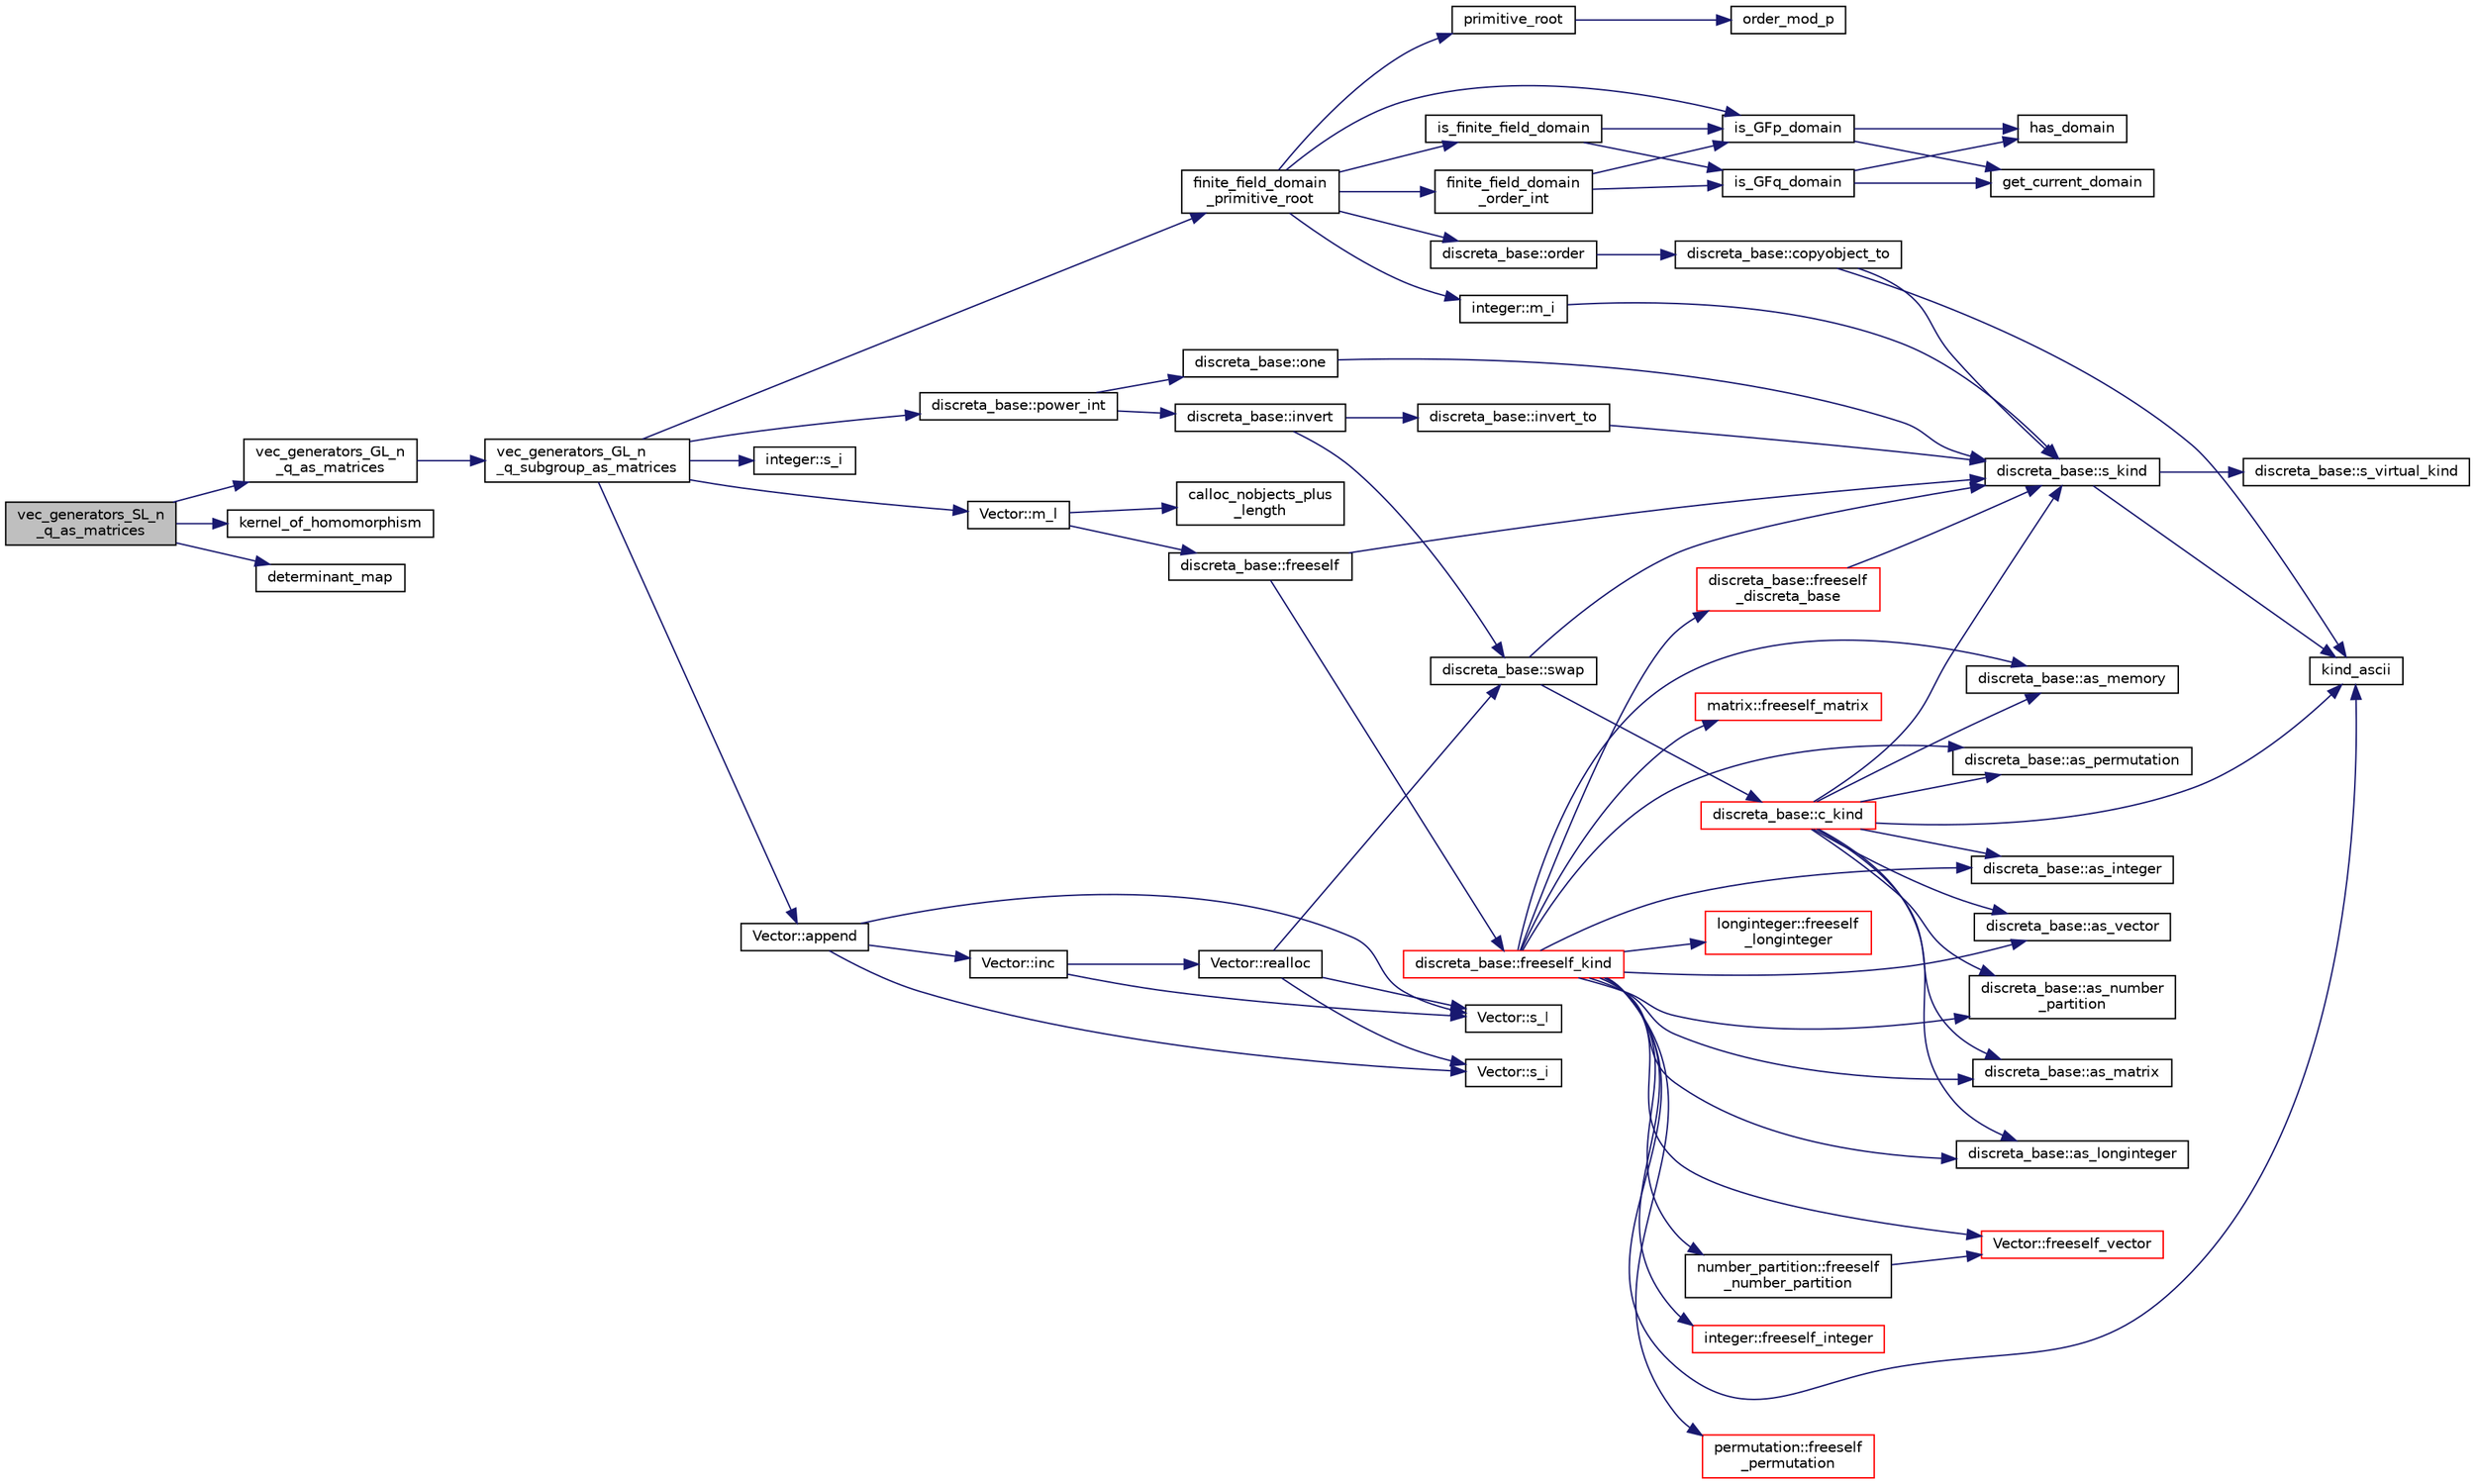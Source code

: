 digraph "vec_generators_SL_n_q_as_matrices"
{
  edge [fontname="Helvetica",fontsize="10",labelfontname="Helvetica",labelfontsize="10"];
  node [fontname="Helvetica",fontsize="10",shape=record];
  rankdir="LR";
  Node3128 [label="vec_generators_SL_n\l_q_as_matrices",height=0.2,width=0.4,color="black", fillcolor="grey75", style="filled", fontcolor="black"];
  Node3128 -> Node3129 [color="midnightblue",fontsize="10",style="solid",fontname="Helvetica"];
  Node3129 [label="vec_generators_GL_n\l_q_as_matrices",height=0.2,width=0.4,color="black", fillcolor="white", style="filled",URL="$d0/dd3/perm__group__gens_8_c.html#a16af2db378d422175df1fdf70cb02806"];
  Node3129 -> Node3130 [color="midnightblue",fontsize="10",style="solid",fontname="Helvetica"];
  Node3130 [label="vec_generators_GL_n\l_q_subgroup_as_matrices",height=0.2,width=0.4,color="black", fillcolor="white", style="filled",URL="$d0/dd3/perm__group__gens_8_c.html#a67390878e31e37836b12fa5d56e72394"];
  Node3130 -> Node3131 [color="midnightblue",fontsize="10",style="solid",fontname="Helvetica"];
  Node3131 [label="finite_field_domain\l_primitive_root",height=0.2,width=0.4,color="black", fillcolor="white", style="filled",URL="$d9/d60/discreta_8h.html#a555c8e00dea5b275e2b31616e8fc1116"];
  Node3131 -> Node3132 [color="midnightblue",fontsize="10",style="solid",fontname="Helvetica"];
  Node3132 [label="is_finite_field_domain",height=0.2,width=0.4,color="black", fillcolor="white", style="filled",URL="$db/d2f/domain_8_c.html#a77d0ace35941cfe84035c9a060972b2a"];
  Node3132 -> Node3133 [color="midnightblue",fontsize="10",style="solid",fontname="Helvetica"];
  Node3133 [label="is_GFp_domain",height=0.2,width=0.4,color="black", fillcolor="white", style="filled",URL="$db/d2f/domain_8_c.html#ab75527270302df466fc6f6e355775c13"];
  Node3133 -> Node3134 [color="midnightblue",fontsize="10",style="solid",fontname="Helvetica"];
  Node3134 [label="has_domain",height=0.2,width=0.4,color="black", fillcolor="white", style="filled",URL="$db/d2f/domain_8_c.html#af7df1c554310c6214b2900bf6ca7ac81"];
  Node3133 -> Node3135 [color="midnightblue",fontsize="10",style="solid",fontname="Helvetica"];
  Node3135 [label="get_current_domain",height=0.2,width=0.4,color="black", fillcolor="white", style="filled",URL="$db/d2f/domain_8_c.html#a80481fde3a59aaeeb648f8c5392269f7"];
  Node3132 -> Node3136 [color="midnightblue",fontsize="10",style="solid",fontname="Helvetica"];
  Node3136 [label="is_GFq_domain",height=0.2,width=0.4,color="black", fillcolor="white", style="filled",URL="$db/d2f/domain_8_c.html#af695b4599bda7a0400772172c9eeff64"];
  Node3136 -> Node3134 [color="midnightblue",fontsize="10",style="solid",fontname="Helvetica"];
  Node3136 -> Node3135 [color="midnightblue",fontsize="10",style="solid",fontname="Helvetica"];
  Node3131 -> Node3137 [color="midnightblue",fontsize="10",style="solid",fontname="Helvetica"];
  Node3137 [label="finite_field_domain\l_order_int",height=0.2,width=0.4,color="black", fillcolor="white", style="filled",URL="$db/d2f/domain_8_c.html#a377eb55f39803977750d92e3eaf7af26"];
  Node3137 -> Node3133 [color="midnightblue",fontsize="10",style="solid",fontname="Helvetica"];
  Node3137 -> Node3136 [color="midnightblue",fontsize="10",style="solid",fontname="Helvetica"];
  Node3131 -> Node3133 [color="midnightblue",fontsize="10",style="solid",fontname="Helvetica"];
  Node3131 -> Node3138 [color="midnightblue",fontsize="10",style="solid",fontname="Helvetica"];
  Node3138 [label="primitive_root",height=0.2,width=0.4,color="black", fillcolor="white", style="filled",URL="$de/dc5/algebra__and__number__theory_8h.html#a0b6f7619d12ff2c4e60b852b820b0972"];
  Node3138 -> Node3139 [color="midnightblue",fontsize="10",style="solid",fontname="Helvetica"];
  Node3139 [label="order_mod_p",height=0.2,width=0.4,color="black", fillcolor="white", style="filled",URL="$df/dda/number__theory_8_c.html#aa38aa7e68ab81726a4462995135456b2"];
  Node3131 -> Node3140 [color="midnightblue",fontsize="10",style="solid",fontname="Helvetica"];
  Node3140 [label="integer::m_i",height=0.2,width=0.4,color="black", fillcolor="white", style="filled",URL="$d0/de5/classinteger.html#a869091f0a0f35f5354c8c4a70250e8a9"];
  Node3140 -> Node3141 [color="midnightblue",fontsize="10",style="solid",fontname="Helvetica"];
  Node3141 [label="discreta_base::s_kind",height=0.2,width=0.4,color="black", fillcolor="white", style="filled",URL="$d7/d71/classdiscreta__base.html#a8a830025c74adbbc3362418a7c2ba157"];
  Node3141 -> Node3142 [color="midnightblue",fontsize="10",style="solid",fontname="Helvetica"];
  Node3142 [label="discreta_base::s_virtual_kind",height=0.2,width=0.4,color="black", fillcolor="white", style="filled",URL="$d7/d71/classdiscreta__base.html#a52778a6d6943a468be083d0785d418fb"];
  Node3141 -> Node3143 [color="midnightblue",fontsize="10",style="solid",fontname="Helvetica"];
  Node3143 [label="kind_ascii",height=0.2,width=0.4,color="black", fillcolor="white", style="filled",URL="$d9/d60/discreta_8h.html#ad0ce825a9f29bc6cec27e1b64cfe27bf"];
  Node3131 -> Node3144 [color="midnightblue",fontsize="10",style="solid",fontname="Helvetica"];
  Node3144 [label="discreta_base::order",height=0.2,width=0.4,color="black", fillcolor="white", style="filled",URL="$d7/d71/classdiscreta__base.html#a4ce6b54534e4882c48c051c03ac76e52"];
  Node3144 -> Node3145 [color="midnightblue",fontsize="10",style="solid",fontname="Helvetica"];
  Node3145 [label="discreta_base::copyobject_to",height=0.2,width=0.4,color="black", fillcolor="white", style="filled",URL="$d7/d71/classdiscreta__base.html#a33180628d9ced231267229b3564790f3"];
  Node3145 -> Node3141 [color="midnightblue",fontsize="10",style="solid",fontname="Helvetica"];
  Node3145 -> Node3143 [color="midnightblue",fontsize="10",style="solid",fontname="Helvetica"];
  Node3130 -> Node3146 [color="midnightblue",fontsize="10",style="solid",fontname="Helvetica"];
  Node3146 [label="discreta_base::power_int",height=0.2,width=0.4,color="black", fillcolor="white", style="filled",URL="$d7/d71/classdiscreta__base.html#a4b7be615dfc1a72b6c6a623325e77628"];
  Node3146 -> Node3147 [color="midnightblue",fontsize="10",style="solid",fontname="Helvetica"];
  Node3147 [label="discreta_base::invert",height=0.2,width=0.4,color="black", fillcolor="white", style="filled",URL="$d7/d71/classdiscreta__base.html#a3c415a064ce76e183f000912875dea74"];
  Node3147 -> Node3148 [color="midnightblue",fontsize="10",style="solid",fontname="Helvetica"];
  Node3148 [label="discreta_base::invert_to",height=0.2,width=0.4,color="black", fillcolor="white", style="filled",URL="$d7/d71/classdiscreta__base.html#a874a5ffb467f3896604a3c9bdf0cca50"];
  Node3148 -> Node3141 [color="midnightblue",fontsize="10",style="solid",fontname="Helvetica"];
  Node3147 -> Node3149 [color="midnightblue",fontsize="10",style="solid",fontname="Helvetica"];
  Node3149 [label="discreta_base::swap",height=0.2,width=0.4,color="black", fillcolor="white", style="filled",URL="$d7/d71/classdiscreta__base.html#a2e8acbb9d3476675dac5b6a583b0293e"];
  Node3149 -> Node3141 [color="midnightblue",fontsize="10",style="solid",fontname="Helvetica"];
  Node3149 -> Node3150 [color="midnightblue",fontsize="10",style="solid",fontname="Helvetica"];
  Node3150 [label="discreta_base::c_kind",height=0.2,width=0.4,color="red", fillcolor="white", style="filled",URL="$d7/d71/classdiscreta__base.html#adc2ff61589c2d083688e7a43f333cb62"];
  Node3150 -> Node3152 [color="midnightblue",fontsize="10",style="solid",fontname="Helvetica"];
  Node3152 [label="discreta_base::as_integer",height=0.2,width=0.4,color="black", fillcolor="white", style="filled",URL="$d7/d71/classdiscreta__base.html#a00d7691eaf874fd283d942692fe8dd26"];
  Node3150 -> Node3154 [color="midnightblue",fontsize="10",style="solid",fontname="Helvetica"];
  Node3154 [label="discreta_base::as_vector",height=0.2,width=0.4,color="black", fillcolor="white", style="filled",URL="$d7/d71/classdiscreta__base.html#a7bdd6cae39c380b128ee9e17e42cf020"];
  Node3150 -> Node3156 [color="midnightblue",fontsize="10",style="solid",fontname="Helvetica"];
  Node3156 [label="discreta_base::as_number\l_partition",height=0.2,width=0.4,color="black", fillcolor="white", style="filled",URL="$d7/d71/classdiscreta__base.html#a307aa09de0e925d46697707968ffab00"];
  Node3150 -> Node3158 [color="midnightblue",fontsize="10",style="solid",fontname="Helvetica"];
  Node3158 [label="discreta_base::as_permutation",height=0.2,width=0.4,color="black", fillcolor="white", style="filled",URL="$d7/d71/classdiscreta__base.html#aa4e72f36a82984239b12ae831e131098"];
  Node3150 -> Node3160 [color="midnightblue",fontsize="10",style="solid",fontname="Helvetica"];
  Node3160 [label="discreta_base::as_matrix",height=0.2,width=0.4,color="black", fillcolor="white", style="filled",URL="$d7/d71/classdiscreta__base.html#ae4d7f56d917a4707b838fbffde6467ff"];
  Node3150 -> Node3162 [color="midnightblue",fontsize="10",style="solid",fontname="Helvetica"];
  Node3162 [label="discreta_base::as_longinteger",height=0.2,width=0.4,color="black", fillcolor="white", style="filled",URL="$d7/d71/classdiscreta__base.html#a20a094639eb711b10c8694c51937f7cd"];
  Node3150 -> Node3164 [color="midnightblue",fontsize="10",style="solid",fontname="Helvetica"];
  Node3164 [label="discreta_base::as_memory",height=0.2,width=0.4,color="black", fillcolor="white", style="filled",URL="$d7/d71/classdiscreta__base.html#ad94b2d7dce0cd4fa22db57f6e79c4bd2"];
  Node3150 -> Node3143 [color="midnightblue",fontsize="10",style="solid",fontname="Helvetica"];
  Node3150 -> Node3141 [color="midnightblue",fontsize="10",style="solid",fontname="Helvetica"];
  Node3146 -> Node3191 [color="midnightblue",fontsize="10",style="solid",fontname="Helvetica"];
  Node3191 [label="discreta_base::one",height=0.2,width=0.4,color="black", fillcolor="white", style="filled",URL="$d7/d71/classdiscreta__base.html#a6f5d6422a0040950415db30e39dafd19"];
  Node3191 -> Node3141 [color="midnightblue",fontsize="10",style="solid",fontname="Helvetica"];
  Node3130 -> Node3192 [color="midnightblue",fontsize="10",style="solid",fontname="Helvetica"];
  Node3192 [label="integer::s_i",height=0.2,width=0.4,color="black", fillcolor="white", style="filled",URL="$d0/de5/classinteger.html#adf28e9f94d4c844adaa950deeb80b904"];
  Node3130 -> Node3193 [color="midnightblue",fontsize="10",style="solid",fontname="Helvetica"];
  Node3193 [label="Vector::m_l",height=0.2,width=0.4,color="black", fillcolor="white", style="filled",URL="$d5/db2/class_vector.html#a00f5520c2a6b4f5282a1a8bcf8ea74eb"];
  Node3193 -> Node3194 [color="midnightblue",fontsize="10",style="solid",fontname="Helvetica"];
  Node3194 [label="discreta_base::freeself",height=0.2,width=0.4,color="black", fillcolor="white", style="filled",URL="$d7/d71/classdiscreta__base.html#a9a3c9501a562293b5667c11b9174d6e5"];
  Node3194 -> Node3195 [color="midnightblue",fontsize="10",style="solid",fontname="Helvetica"];
  Node3195 [label="discreta_base::freeself_kind",height=0.2,width=0.4,color="red", fillcolor="white", style="filled",URL="$d7/d71/classdiscreta__base.html#a63a23ada2165b3838fab719ed458cec8"];
  Node3195 -> Node3196 [color="midnightblue",fontsize="10",style="solid",fontname="Helvetica"];
  Node3196 [label="discreta_base::freeself\l_discreta_base",height=0.2,width=0.4,color="red", fillcolor="white", style="filled",URL="$d7/d71/classdiscreta__base.html#a8b1ec2cee4566034441e066dc2c027db"];
  Node3196 -> Node3141 [color="midnightblue",fontsize="10",style="solid",fontname="Helvetica"];
  Node3195 -> Node3152 [color="midnightblue",fontsize="10",style="solid",fontname="Helvetica"];
  Node3195 -> Node3200 [color="midnightblue",fontsize="10",style="solid",fontname="Helvetica"];
  Node3200 [label="integer::freeself_integer",height=0.2,width=0.4,color="red", fillcolor="white", style="filled",URL="$d0/de5/classinteger.html#a02eb557612c9db1820dd75a77151edc0"];
  Node3195 -> Node3154 [color="midnightblue",fontsize="10",style="solid",fontname="Helvetica"];
  Node3195 -> Node3201 [color="midnightblue",fontsize="10",style="solid",fontname="Helvetica"];
  Node3201 [label="Vector::freeself_vector",height=0.2,width=0.4,color="red", fillcolor="white", style="filled",URL="$d5/db2/class_vector.html#ad55c58937ca8fb342247a2c0fb572d20"];
  Node3195 -> Node3156 [color="midnightblue",fontsize="10",style="solid",fontname="Helvetica"];
  Node3195 -> Node3203 [color="midnightblue",fontsize="10",style="solid",fontname="Helvetica"];
  Node3203 [label="number_partition::freeself\l_number_partition",height=0.2,width=0.4,color="black", fillcolor="white", style="filled",URL="$df/d50/classnumber__partition.html#aa74111c1c8cd218b654e7b7c1ca42eb5"];
  Node3203 -> Node3201 [color="midnightblue",fontsize="10",style="solid",fontname="Helvetica"];
  Node3195 -> Node3158 [color="midnightblue",fontsize="10",style="solid",fontname="Helvetica"];
  Node3195 -> Node3204 [color="midnightblue",fontsize="10",style="solid",fontname="Helvetica"];
  Node3204 [label="permutation::freeself\l_permutation",height=0.2,width=0.4,color="red", fillcolor="white", style="filled",URL="$d0/d08/classpermutation.html#a1f86343fa765d71c976d79e5ce372c12"];
  Node3195 -> Node3160 [color="midnightblue",fontsize="10",style="solid",fontname="Helvetica"];
  Node3195 -> Node3205 [color="midnightblue",fontsize="10",style="solid",fontname="Helvetica"];
  Node3205 [label="matrix::freeself_matrix",height=0.2,width=0.4,color="red", fillcolor="white", style="filled",URL="$d1/d8d/classmatrix.html#ab47d61820499f35c15bf82fb6a3b9bd1"];
  Node3195 -> Node3162 [color="midnightblue",fontsize="10",style="solid",fontname="Helvetica"];
  Node3195 -> Node3207 [color="midnightblue",fontsize="10",style="solid",fontname="Helvetica"];
  Node3207 [label="longinteger::freeself\l_longinteger",height=0.2,width=0.4,color="red", fillcolor="white", style="filled",URL="$d3/d71/classlonginteger.html#a82006f4b7c6bf897de0387497e16c219"];
  Node3195 -> Node3164 [color="midnightblue",fontsize="10",style="solid",fontname="Helvetica"];
  Node3195 -> Node3143 [color="midnightblue",fontsize="10",style="solid",fontname="Helvetica"];
  Node3194 -> Node3141 [color="midnightblue",fontsize="10",style="solid",fontname="Helvetica"];
  Node3193 -> Node3221 [color="midnightblue",fontsize="10",style="solid",fontname="Helvetica"];
  Node3221 [label="calloc_nobjects_plus\l_length",height=0.2,width=0.4,color="black", fillcolor="white", style="filled",URL="$d9/d60/discreta_8h.html#a71599d54c8c17dfa065a363f5cdd0aa4"];
  Node3130 -> Node3222 [color="midnightblue",fontsize="10",style="solid",fontname="Helvetica"];
  Node3222 [label="Vector::append",height=0.2,width=0.4,color="black", fillcolor="white", style="filled",URL="$d5/db2/class_vector.html#aec80be90cd2cbfe79267220113b679c4"];
  Node3222 -> Node3223 [color="midnightblue",fontsize="10",style="solid",fontname="Helvetica"];
  Node3223 [label="Vector::s_l",height=0.2,width=0.4,color="black", fillcolor="white", style="filled",URL="$d5/db2/class_vector.html#ad2dc082288f858d22a528832289e0704"];
  Node3222 -> Node3224 [color="midnightblue",fontsize="10",style="solid",fontname="Helvetica"];
  Node3224 [label="Vector::inc",height=0.2,width=0.4,color="black", fillcolor="white", style="filled",URL="$d5/db2/class_vector.html#a5f6fe0531bc3d9829becd8503e4156a3"];
  Node3224 -> Node3225 [color="midnightblue",fontsize="10",style="solid",fontname="Helvetica"];
  Node3225 [label="Vector::realloc",height=0.2,width=0.4,color="black", fillcolor="white", style="filled",URL="$d5/db2/class_vector.html#a00aff28a4a7cacc8c5aaf44b6f3fb3a5"];
  Node3225 -> Node3223 [color="midnightblue",fontsize="10",style="solid",fontname="Helvetica"];
  Node3225 -> Node3180 [color="midnightblue",fontsize="10",style="solid",fontname="Helvetica"];
  Node3180 [label="Vector::s_i",height=0.2,width=0.4,color="black", fillcolor="white", style="filled",URL="$d5/db2/class_vector.html#a1c4fe1752523df8119f70dd550244871"];
  Node3225 -> Node3149 [color="midnightblue",fontsize="10",style="solid",fontname="Helvetica"];
  Node3224 -> Node3223 [color="midnightblue",fontsize="10",style="solid",fontname="Helvetica"];
  Node3222 -> Node3180 [color="midnightblue",fontsize="10",style="solid",fontname="Helvetica"];
  Node3128 -> Node3226 [color="midnightblue",fontsize="10",style="solid",fontname="Helvetica"];
  Node3226 [label="kernel_of_homomorphism",height=0.2,width=0.4,color="black", fillcolor="white", style="filled",URL="$d0/dd3/perm__group__gens_8_c.html#a13788b99964245e11ec79a47adaa667b"];
  Node3128 -> Node3227 [color="midnightblue",fontsize="10",style="solid",fontname="Helvetica"];
  Node3227 [label="determinant_map",height=0.2,width=0.4,color="black", fillcolor="white", style="filled",URL="$d9/d60/discreta_8h.html#aa23aef50aaa071671d1e9207bcf3b7c8"];
}
